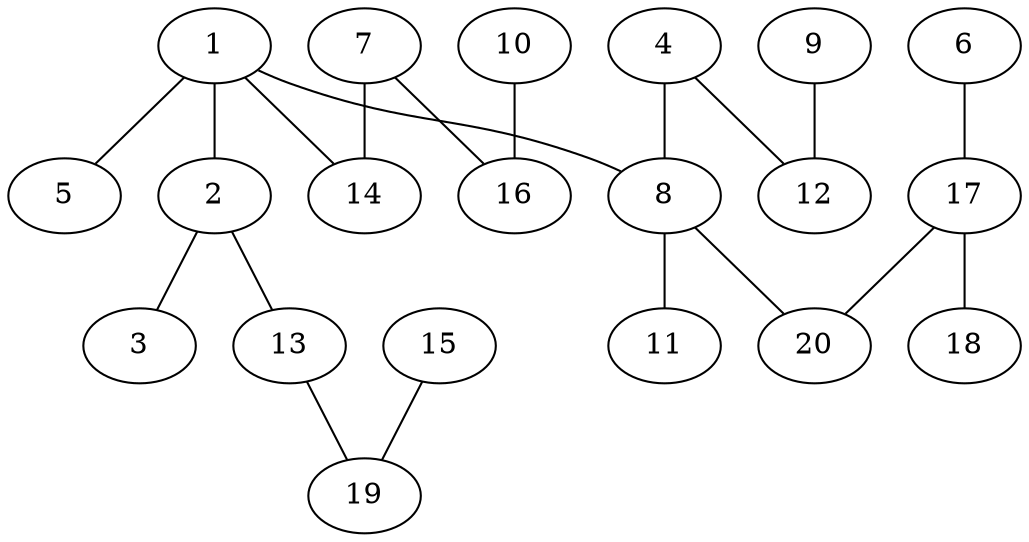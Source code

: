 graph rep_graphA {
	1 -- 2
	1 -- 5
	1 -- 14
	1 -- 8
	2 -- 3
	2 -- 13
	4 -- 12
	4 -- 8
	6 -- 17
	7 -- 16
	7 -- 14
	8 -- 11
	8 -- 20
	9 -- 12
	10 -- 16
	13 -- 19
	15 -- 19
	17 -- 18
	17 -- 20
}
